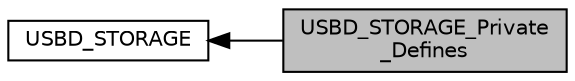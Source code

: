 digraph "USBD_STORAGE_Private_Defines"
{
  edge [fontname="Helvetica",fontsize="10",labelfontname="Helvetica",labelfontsize="10"];
  node [fontname="Helvetica",fontsize="10",shape=record];
  rankdir=LR;
  Node0 [label="USBD_STORAGE_Private\l_Defines",height=0.2,width=0.4,color="black", fillcolor="grey75", style="filled", fontcolor="black"];
  Node1 [label="USBD_STORAGE",height=0.2,width=0.4,color="black", fillcolor="white", style="filled",URL="$group___u_s_b_d___s_t_o_r_a_g_e.html",tooltip="usbd core module "];
  Node1->Node0 [shape=plaintext, dir="back", style="solid"];
}
